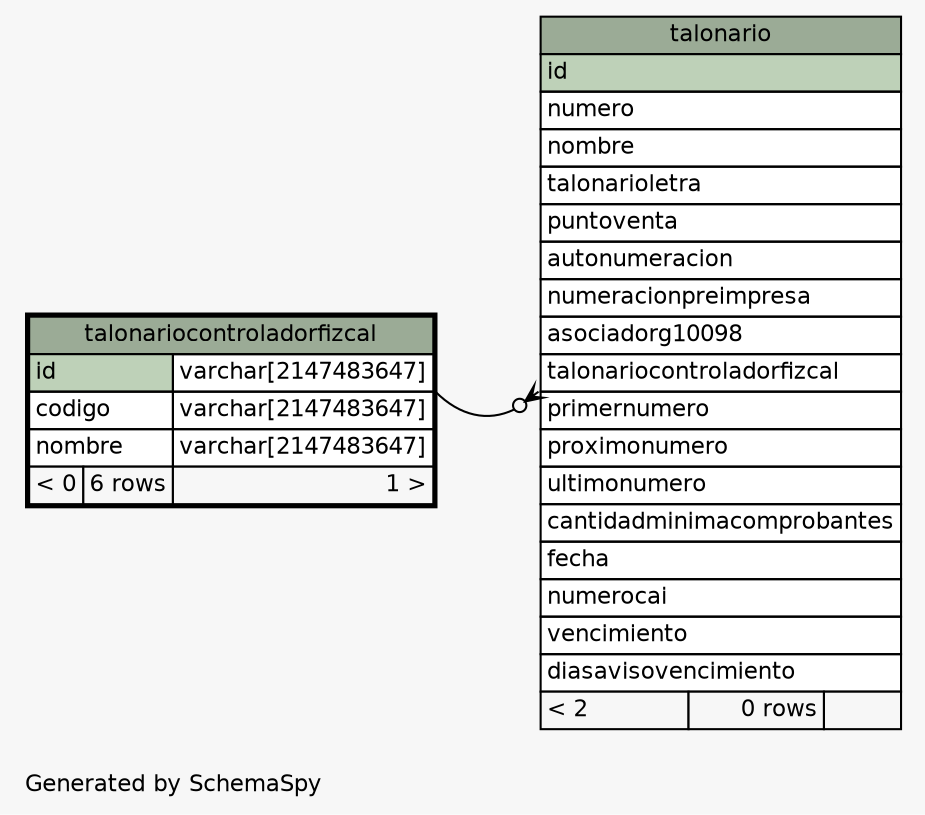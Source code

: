 // dot 2.2.1 on Windows 10 10.0
// SchemaSpy rev 590
digraph "oneDegreeRelationshipsDiagram" {
  graph [
    rankdir="RL"
    bgcolor="#f7f7f7"
    label="\nGenerated by SchemaSpy"
    labeljust="l"
    nodesep="0.18"
    ranksep="0.46"
    fontname="Helvetica"
    fontsize="11"
  ];
  node [
    fontname="Helvetica"
    fontsize="11"
    shape="plaintext"
  ];
  edge [
    arrowsize="0.8"
  ];
  "talonario":"talonariocontroladorfizcal":sw -> "talonariocontroladorfizcal":"id.type":se [arrowhead=none dir=back arrowtail=crowodot];
  "talonario" [
    label=<
    <TABLE BORDER="0" CELLBORDER="1" CELLSPACING="0" BGCOLOR="#ffffff">
      <TR><TD COLSPAN="3" BGCOLOR="#9bab96" ALIGN="CENTER">talonario</TD></TR>
      <TR><TD PORT="id" COLSPAN="3" BGCOLOR="#bed1b8" ALIGN="LEFT">id</TD></TR>
      <TR><TD PORT="numero" COLSPAN="3" ALIGN="LEFT">numero</TD></TR>
      <TR><TD PORT="nombre" COLSPAN="3" ALIGN="LEFT">nombre</TD></TR>
      <TR><TD PORT="talonarioletra" COLSPAN="3" ALIGN="LEFT">talonarioletra</TD></TR>
      <TR><TD PORT="puntoventa" COLSPAN="3" ALIGN="LEFT">puntoventa</TD></TR>
      <TR><TD PORT="autonumeracion" COLSPAN="3" ALIGN="LEFT">autonumeracion</TD></TR>
      <TR><TD PORT="numeracionpreimpresa" COLSPAN="3" ALIGN="LEFT">numeracionpreimpresa</TD></TR>
      <TR><TD PORT="asociadorg10098" COLSPAN="3" ALIGN="LEFT">asociadorg10098</TD></TR>
      <TR><TD PORT="talonariocontroladorfizcal" COLSPAN="3" ALIGN="LEFT">talonariocontroladorfizcal</TD></TR>
      <TR><TD PORT="primernumero" COLSPAN="3" ALIGN="LEFT">primernumero</TD></TR>
      <TR><TD PORT="proximonumero" COLSPAN="3" ALIGN="LEFT">proximonumero</TD></TR>
      <TR><TD PORT="ultimonumero" COLSPAN="3" ALIGN="LEFT">ultimonumero</TD></TR>
      <TR><TD PORT="cantidadminimacomprobantes" COLSPAN="3" ALIGN="LEFT">cantidadminimacomprobantes</TD></TR>
      <TR><TD PORT="fecha" COLSPAN="3" ALIGN="LEFT">fecha</TD></TR>
      <TR><TD PORT="numerocai" COLSPAN="3" ALIGN="LEFT">numerocai</TD></TR>
      <TR><TD PORT="vencimiento" COLSPAN="3" ALIGN="LEFT">vencimiento</TD></TR>
      <TR><TD PORT="diasavisovencimiento" COLSPAN="3" ALIGN="LEFT">diasavisovencimiento</TD></TR>
      <TR><TD ALIGN="LEFT" BGCOLOR="#f7f7f7">&lt; 2</TD><TD ALIGN="RIGHT" BGCOLOR="#f7f7f7">0 rows</TD><TD ALIGN="RIGHT" BGCOLOR="#f7f7f7">  </TD></TR>
    </TABLE>>
    URL="talonario.html"
    tooltip="talonario"
  ];
  "talonariocontroladorfizcal" [
    label=<
    <TABLE BORDER="2" CELLBORDER="1" CELLSPACING="0" BGCOLOR="#ffffff">
      <TR><TD COLSPAN="3" BGCOLOR="#9bab96" ALIGN="CENTER">talonariocontroladorfizcal</TD></TR>
      <TR><TD PORT="id" COLSPAN="2" BGCOLOR="#bed1b8" ALIGN="LEFT">id</TD><TD PORT="id.type" ALIGN="LEFT">varchar[2147483647]</TD></TR>
      <TR><TD PORT="codigo" COLSPAN="2" ALIGN="LEFT">codigo</TD><TD PORT="codigo.type" ALIGN="LEFT">varchar[2147483647]</TD></TR>
      <TR><TD PORT="nombre" COLSPAN="2" ALIGN="LEFT">nombre</TD><TD PORT="nombre.type" ALIGN="LEFT">varchar[2147483647]</TD></TR>
      <TR><TD ALIGN="LEFT" BGCOLOR="#f7f7f7">&lt; 0</TD><TD ALIGN="RIGHT" BGCOLOR="#f7f7f7">6 rows</TD><TD ALIGN="RIGHT" BGCOLOR="#f7f7f7">1 &gt;</TD></TR>
    </TABLE>>
    URL="talonariocontroladorfizcal.html"
    tooltip="talonariocontroladorfizcal"
  ];
}
